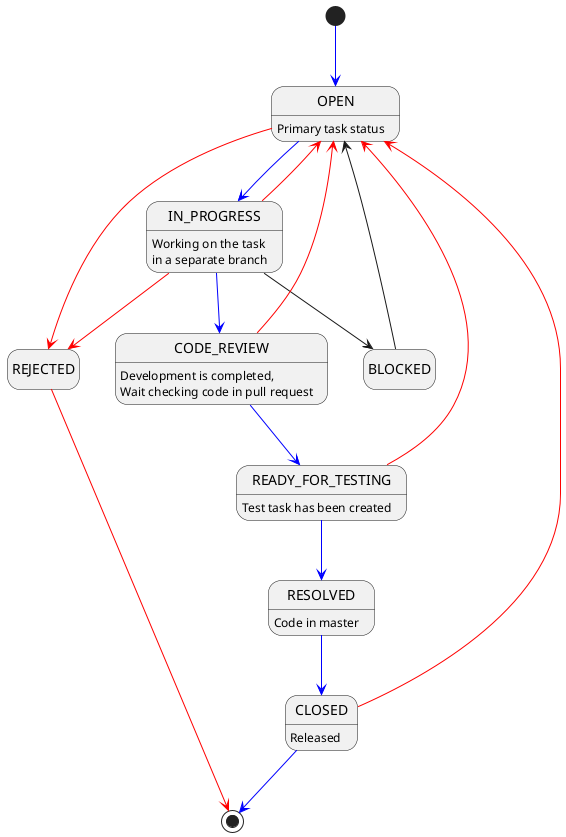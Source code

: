 @startuml
hide empty description
[*] -[#blue]-> OPEN

OPEN: Primary task status
OPEN -[#blue]-> IN_PROGRESS
OPEN -[#red]-> REJECTED

IN_PROGRESS: Working on the task\nin a separate branch
IN_PROGRESS -[#blue]-> CODE_REVIEW
IN_PROGRESS -[#red]-> OPEN
IN_PROGRESS --> BLOCKED
IN_PROGRESS -[#red]-> REJECTED

CODE_REVIEW: Development is completed,\nWait checking code in pull request
CODE_REVIEW -[#blue]-> READY_FOR_TESTING
CODE_REVIEW -[#red]-> OPEN

READY_FOR_TESTING: Test task has been created
READY_FOR_TESTING -[#blue]-> RESOLVED
READY_FOR_TESTING -[#red]-> OPEN

RESOLVED: Code in master
RESOLVED -[#blue]-> CLOSED

CLOSED: Released
CLOSED -[#blue]-> [*]
CLOSED -[#red]-> OPEN

BLOCKED --> OPEN

REJECTED -[#red]-> [*]
@enduml